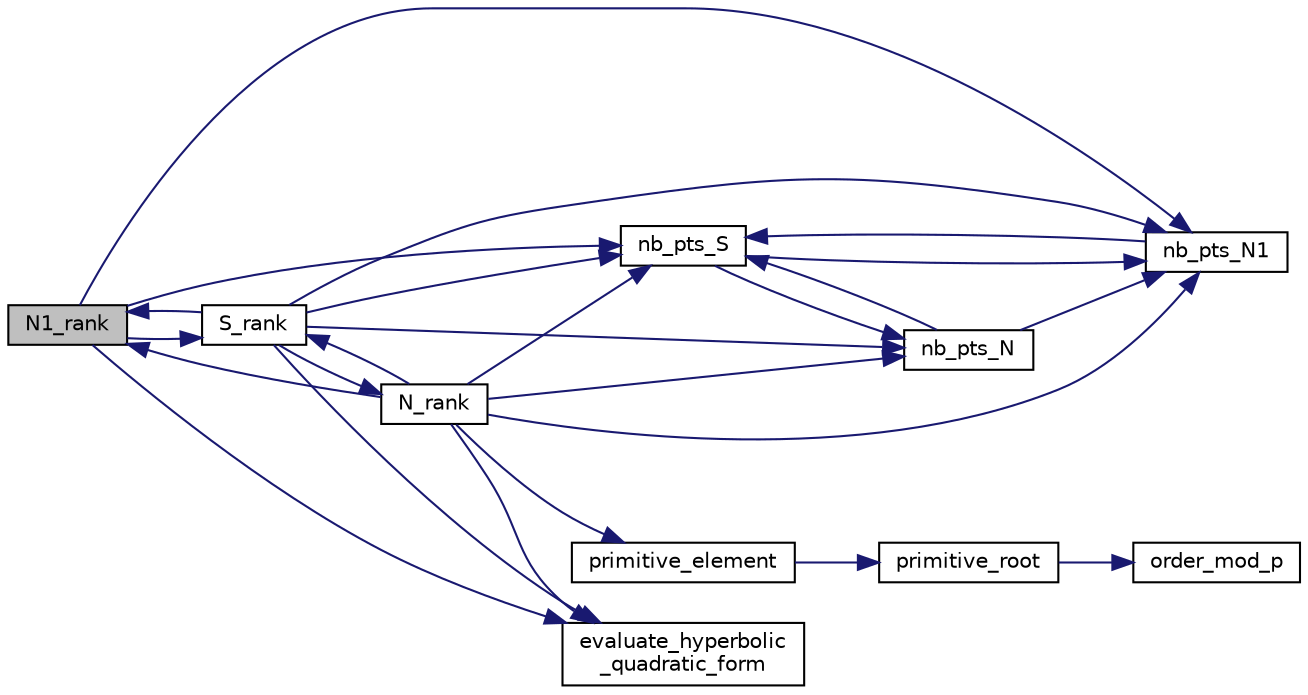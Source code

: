 digraph "N1_rank"
{
  edge [fontname="Helvetica",fontsize="10",labelfontname="Helvetica",labelfontsize="10"];
  node [fontname="Helvetica",fontsize="10",shape=record];
  rankdir="LR";
  Node1373 [label="N1_rank",height=0.2,width=0.4,color="black", fillcolor="grey75", style="filled", fontcolor="black"];
  Node1373 -> Node1374 [color="midnightblue",fontsize="10",style="solid",fontname="Helvetica"];
  Node1374 [label="nb_pts_S",height=0.2,width=0.4,color="black", fillcolor="white", style="filled",URL="$db/da0/lib_2foundations_2geometry_2orthogonal__points_8_c.html#a9bc3dec6e722644d182738102c3e04f3"];
  Node1374 -> Node1375 [color="midnightblue",fontsize="10",style="solid",fontname="Helvetica"];
  Node1375 [label="nb_pts_N",height=0.2,width=0.4,color="black", fillcolor="white", style="filled",URL="$db/da0/lib_2foundations_2geometry_2orthogonal__points_8_c.html#a93e16898c27b1d1c0a6405a7b0615ba6"];
  Node1375 -> Node1374 [color="midnightblue",fontsize="10",style="solid",fontname="Helvetica"];
  Node1375 -> Node1376 [color="midnightblue",fontsize="10",style="solid",fontname="Helvetica"];
  Node1376 [label="nb_pts_N1",height=0.2,width=0.4,color="black", fillcolor="white", style="filled",URL="$db/da0/lib_2foundations_2geometry_2orthogonal__points_8_c.html#ae0f2e1c76523db67b4ec9629ccc35bc6"];
  Node1376 -> Node1374 [color="midnightblue",fontsize="10",style="solid",fontname="Helvetica"];
  Node1374 -> Node1376 [color="midnightblue",fontsize="10",style="solid",fontname="Helvetica"];
  Node1373 -> Node1376 [color="midnightblue",fontsize="10",style="solid",fontname="Helvetica"];
  Node1373 -> Node1377 [color="midnightblue",fontsize="10",style="solid",fontname="Helvetica"];
  Node1377 [label="S_rank",height=0.2,width=0.4,color="black", fillcolor="white", style="filled",URL="$db/da0/lib_2foundations_2geometry_2orthogonal__points_8_c.html#a3a31f4ab7622dfd1d56e995cee509faa"];
  Node1377 -> Node1374 [color="midnightblue",fontsize="10",style="solid",fontname="Helvetica"];
  Node1377 -> Node1375 [color="midnightblue",fontsize="10",style="solid",fontname="Helvetica"];
  Node1377 -> Node1376 [color="midnightblue",fontsize="10",style="solid",fontname="Helvetica"];
  Node1377 -> Node1378 [color="midnightblue",fontsize="10",style="solid",fontname="Helvetica"];
  Node1378 [label="N_rank",height=0.2,width=0.4,color="black", fillcolor="white", style="filled",URL="$db/da0/lib_2foundations_2geometry_2orthogonal__points_8_c.html#a750a27350273e325e879377a9ee17bbb"];
  Node1378 -> Node1374 [color="midnightblue",fontsize="10",style="solid",fontname="Helvetica"];
  Node1378 -> Node1375 [color="midnightblue",fontsize="10",style="solid",fontname="Helvetica"];
  Node1378 -> Node1377 [color="midnightblue",fontsize="10",style="solid",fontname="Helvetica"];
  Node1378 -> Node1379 [color="midnightblue",fontsize="10",style="solid",fontname="Helvetica"];
  Node1379 [label="evaluate_hyperbolic\l_quadratic_form",height=0.2,width=0.4,color="black", fillcolor="white", style="filled",URL="$db/da0/lib_2foundations_2geometry_2orthogonal__points_8_c.html#a5f2c422dc24d5720e7a1b36a794ba65a"];
  Node1378 -> Node1376 [color="midnightblue",fontsize="10",style="solid",fontname="Helvetica"];
  Node1378 -> Node1380 [color="midnightblue",fontsize="10",style="solid",fontname="Helvetica"];
  Node1380 [label="primitive_element",height=0.2,width=0.4,color="black", fillcolor="white", style="filled",URL="$db/da0/lib_2foundations_2geometry_2orthogonal__points_8_c.html#a97350390ec02c8cd9f54751708e28768"];
  Node1380 -> Node1381 [color="midnightblue",fontsize="10",style="solid",fontname="Helvetica"];
  Node1381 [label="primitive_root",height=0.2,width=0.4,color="black", fillcolor="white", style="filled",URL="$de/dc5/algebra__and__number__theory_8h.html#a0b6f7619d12ff2c4e60b852b820b0972"];
  Node1381 -> Node1382 [color="midnightblue",fontsize="10",style="solid",fontname="Helvetica"];
  Node1382 [label="order_mod_p",height=0.2,width=0.4,color="black", fillcolor="white", style="filled",URL="$df/dda/number__theory_8_c.html#aa38aa7e68ab81726a4462995135456b2"];
  Node1378 -> Node1373 [color="midnightblue",fontsize="10",style="solid",fontname="Helvetica"];
  Node1377 -> Node1379 [color="midnightblue",fontsize="10",style="solid",fontname="Helvetica"];
  Node1377 -> Node1373 [color="midnightblue",fontsize="10",style="solid",fontname="Helvetica"];
  Node1373 -> Node1379 [color="midnightblue",fontsize="10",style="solid",fontname="Helvetica"];
}
